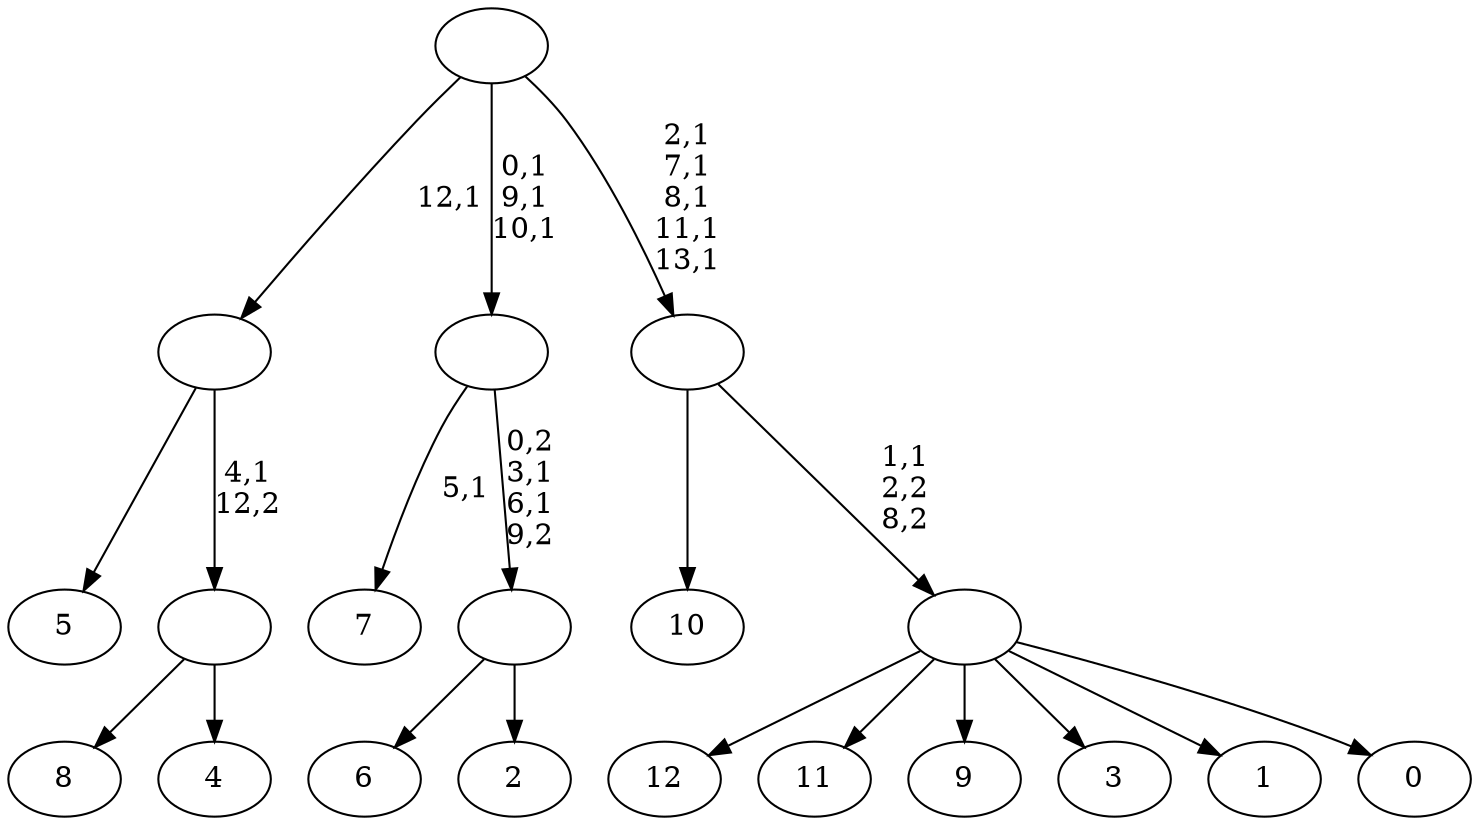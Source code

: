 digraph T {
	27 [label="12"]
	26 [label="11"]
	25 [label="10"]
	24 [label="9"]
	23 [label="8"]
	22 [label="7"]
	20 [label="6"]
	19 [label="5"]
	18 [label="4"]
	17 [label=""]
	16 [label=""]
	15 [label="3"]
	14 [label="2"]
	13 [label=""]
	11 [label=""]
	8 [label="1"]
	7 [label="0"]
	6 [label=""]
	5 [label=""]
	0 [label=""]
	17 -> 23 [label=""]
	17 -> 18 [label=""]
	16 -> 19 [label=""]
	16 -> 17 [label="4,1\n12,2"]
	13 -> 20 [label=""]
	13 -> 14 [label=""]
	11 -> 13 [label="0,2\n3,1\n6,1\n9,2"]
	11 -> 22 [label="5,1"]
	6 -> 27 [label=""]
	6 -> 26 [label=""]
	6 -> 24 [label=""]
	6 -> 15 [label=""]
	6 -> 8 [label=""]
	6 -> 7 [label=""]
	5 -> 25 [label=""]
	5 -> 6 [label="1,1\n2,2\n8,2"]
	0 -> 5 [label="2,1\n7,1\n8,1\n11,1\n13,1"]
	0 -> 11 [label="0,1\n9,1\n10,1"]
	0 -> 16 [label="12,1"]
}
